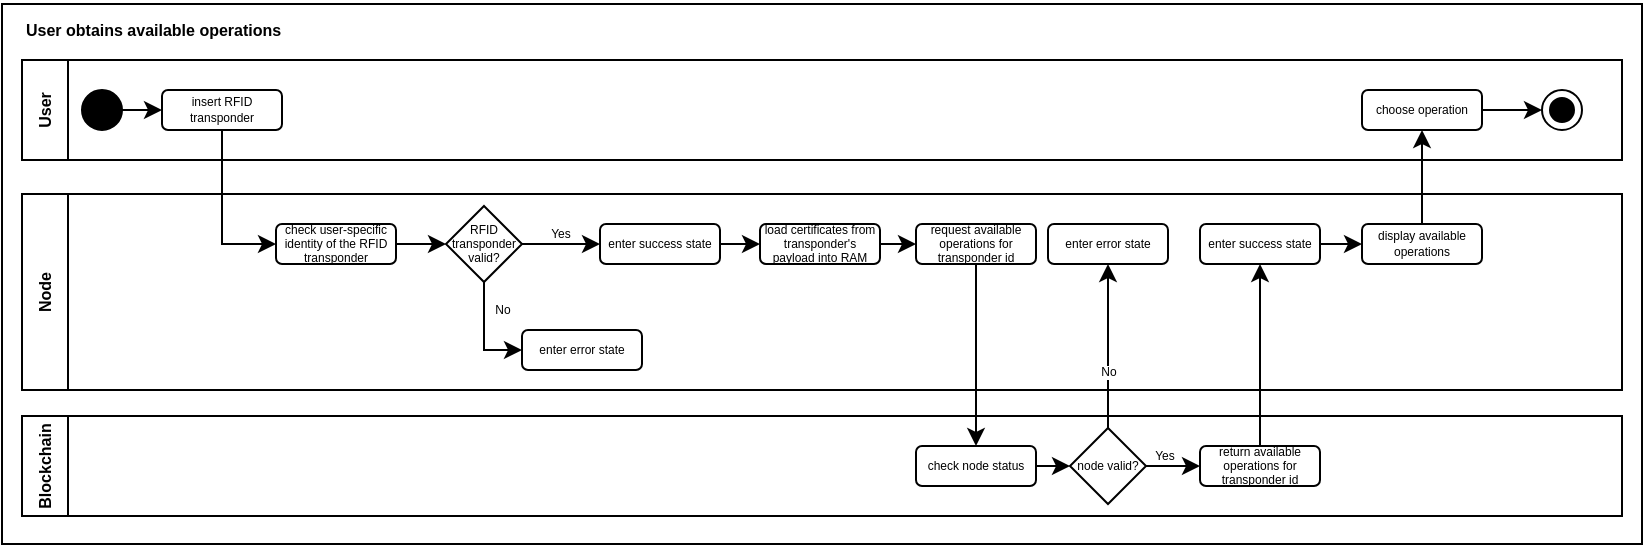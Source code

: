 <mxfile version="20.3.0" type="device"><diagram id="8X983Ffqi7RukWH1i5od" name="Page-1"><mxGraphModel dx="1982" dy="755" grid="1" gridSize="10" guides="1" tooltips="1" connect="1" arrows="1" fold="1" page="1" pageScale="1" pageWidth="827" pageHeight="1169" math="0" shadow="0"><root><mxCell id="0"/><mxCell id="1" parent="0"/><mxCell id="mlTJ3rgMk5ZtfcgxIwsT-1" value="" style="rounded=0;whiteSpace=wrap;html=1;" vertex="1" parent="1"><mxGeometry x="-790" y="70" width="820" height="270" as="geometry"/></mxCell><mxCell id="hsBxtO5wb3qLJHRqF10J-2" value="Node" style="swimlane;horizontal=0;fontSize=8;" parent="1" vertex="1"><mxGeometry x="-780" y="165" width="800" height="98" as="geometry"/></mxCell><mxCell id="xO2ZD5MCfN9mtrfg7OKM-12" style="edgeStyle=orthogonalEdgeStyle;rounded=0;orthogonalLoop=1;jettySize=auto;html=1;exitX=1;exitY=0.5;exitDx=0;exitDy=0;entryX=0;entryY=0.5;entryDx=0;entryDy=0;" parent="hsBxtO5wb3qLJHRqF10J-2" source="hsBxtO5wb3qLJHRqF10J-6" target="hsBxtO5wb3qLJHRqF10J-16" edge="1"><mxGeometry relative="1" as="geometry"/></mxCell><mxCell id="hsBxtO5wb3qLJHRqF10J-6" value="check user-specific identity of the RFID transponder" style="rounded=1;whiteSpace=wrap;html=1;fontSize=6;" parent="hsBxtO5wb3qLJHRqF10J-2" vertex="1"><mxGeometry x="127" y="15" width="60" height="20" as="geometry"/></mxCell><mxCell id="hsBxtO5wb3qLJHRqF10J-9" value="enter error state" style="rounded=1;whiteSpace=wrap;html=1;fontSize=6;" parent="hsBxtO5wb3qLJHRqF10J-2" vertex="1"><mxGeometry x="513" y="15" width="60" height="20" as="geometry"/></mxCell><mxCell id="hsBxtO5wb3qLJHRqF10J-10" style="edgeStyle=orthogonalEdgeStyle;rounded=0;orthogonalLoop=1;jettySize=auto;html=1;exitX=1;exitY=0.5;exitDx=0;exitDy=0;entryX=0;entryY=0.5;entryDx=0;entryDy=0;fontSize=6;fontColor=#000000;" parent="hsBxtO5wb3qLJHRqF10J-2" source="hsBxtO5wb3qLJHRqF10J-11" target="hsBxtO5wb3qLJHRqF10J-17" edge="1"><mxGeometry relative="1" as="geometry"/></mxCell><mxCell id="hsBxtO5wb3qLJHRqF10J-11" value="enter success state" style="rounded=1;whiteSpace=wrap;html=1;fontSize=6;" parent="hsBxtO5wb3qLJHRqF10J-2" vertex="1"><mxGeometry x="289" y="15" width="60" height="20" as="geometry"/></mxCell><mxCell id="xO2ZD5MCfN9mtrfg7OKM-20" style="edgeStyle=orthogonalEdgeStyle;rounded=0;orthogonalLoop=1;jettySize=auto;html=1;exitX=1;exitY=0.5;exitDx=0;exitDy=0;entryX=0;entryY=0.5;entryDx=0;entryDy=0;fontSize=6;" parent="hsBxtO5wb3qLJHRqF10J-2" source="hsBxtO5wb3qLJHRqF10J-12" target="xO2ZD5MCfN9mtrfg7OKM-19" edge="1"><mxGeometry relative="1" as="geometry"/></mxCell><mxCell id="hsBxtO5wb3qLJHRqF10J-12" value="enter success state" style="rounded=1;whiteSpace=wrap;html=1;fontSize=6;" parent="hsBxtO5wb3qLJHRqF10J-2" vertex="1"><mxGeometry x="589" y="15" width="60" height="20" as="geometry"/></mxCell><mxCell id="hsBxtO5wb3qLJHRqF10J-15" value="Yes" style="edgeStyle=orthogonalEdgeStyle;rounded=0;orthogonalLoop=1;jettySize=auto;html=1;exitX=1;exitY=0.5;exitDx=0;exitDy=0;fontSize=6;" parent="hsBxtO5wb3qLJHRqF10J-2" source="hsBxtO5wb3qLJHRqF10J-16" target="hsBxtO5wb3qLJHRqF10J-11" edge="1"><mxGeometry x="0.024" y="5" relative="1" as="geometry"><mxPoint as="offset"/></mxGeometry></mxCell><mxCell id="xO2ZD5MCfN9mtrfg7OKM-14" style="edgeStyle=orthogonalEdgeStyle;rounded=0;orthogonalLoop=1;jettySize=auto;html=1;exitX=0.5;exitY=1;exitDx=0;exitDy=0;entryX=0;entryY=0.5;entryDx=0;entryDy=0;" parent="hsBxtO5wb3qLJHRqF10J-2" source="hsBxtO5wb3qLJHRqF10J-16" target="xO2ZD5MCfN9mtrfg7OKM-13" edge="1"><mxGeometry relative="1" as="geometry"><Array as="points"><mxPoint x="231" y="78"/></Array></mxGeometry></mxCell><mxCell id="xO2ZD5MCfN9mtrfg7OKM-15" value="No" style="edgeLabel;html=1;align=center;verticalAlign=middle;resizable=0;points=[];fontSize=6;" parent="xO2ZD5MCfN9mtrfg7OKM-14" vertex="1" connectable="0"><mxGeometry x="-0.336" relative="1" as="geometry"><mxPoint x="9" y="-4" as="offset"/></mxGeometry></mxCell><mxCell id="hsBxtO5wb3qLJHRqF10J-16" value="RFID transponder valid?" style="rhombus;whiteSpace=wrap;html=1;fontSize=6;aspect=fixed;fontStyle=0" parent="hsBxtO5wb3qLJHRqF10J-2" vertex="1"><mxGeometry x="212" y="6" width="38" height="38" as="geometry"/></mxCell><mxCell id="xO2ZD5MCfN9mtrfg7OKM-17" style="edgeStyle=orthogonalEdgeStyle;rounded=0;orthogonalLoop=1;jettySize=auto;html=1;exitX=1;exitY=0.5;exitDx=0;exitDy=0;entryX=0;entryY=0.5;entryDx=0;entryDy=0;fontSize=6;" parent="hsBxtO5wb3qLJHRqF10J-2" source="hsBxtO5wb3qLJHRqF10J-17" target="xO2ZD5MCfN9mtrfg7OKM-16" edge="1"><mxGeometry relative="1" as="geometry"/></mxCell><mxCell id="hsBxtO5wb3qLJHRqF10J-17" value="load certificates from transponder's payload into RAM" style="rounded=1;whiteSpace=wrap;html=1;fontSize=6;" parent="hsBxtO5wb3qLJHRqF10J-2" vertex="1"><mxGeometry x="369" y="15" width="60" height="20" as="geometry"/></mxCell><mxCell id="xO2ZD5MCfN9mtrfg7OKM-13" value="enter error state" style="rounded=1;whiteSpace=wrap;html=1;fontSize=6;" parent="hsBxtO5wb3qLJHRqF10J-2" vertex="1"><mxGeometry x="250" y="68" width="60" height="20" as="geometry"/></mxCell><mxCell id="xO2ZD5MCfN9mtrfg7OKM-16" value="request available operations for transponder id" style="rounded=1;whiteSpace=wrap;html=1;fontSize=6;" parent="hsBxtO5wb3qLJHRqF10J-2" vertex="1"><mxGeometry x="447" y="15" width="60" height="20" as="geometry"/></mxCell><mxCell id="xO2ZD5MCfN9mtrfg7OKM-19" value="display available operations" style="rounded=1;whiteSpace=wrap;html=1;fontSize=6;" parent="hsBxtO5wb3qLJHRqF10J-2" vertex="1"><mxGeometry x="670" y="15" width="60" height="20" as="geometry"/></mxCell><mxCell id="hsBxtO5wb3qLJHRqF10J-22" value="Blockchain" style="swimlane;horizontal=0;fontSize=8;" parent="1" vertex="1"><mxGeometry x="-780" y="276" width="800" height="50" as="geometry"/></mxCell><mxCell id="hsBxtO5wb3qLJHRqF10J-23" style="edgeStyle=orthogonalEdgeStyle;rounded=0;orthogonalLoop=1;jettySize=auto;html=1;exitX=1;exitY=0.5;exitDx=0;exitDy=0;entryX=0;entryY=0.5;entryDx=0;entryDy=0;fontSize=6;" parent="hsBxtO5wb3qLJHRqF10J-22" source="hsBxtO5wb3qLJHRqF10J-24" target="hsBxtO5wb3qLJHRqF10J-27" edge="1"><mxGeometry relative="1" as="geometry"><mxPoint x="460" y="25" as="sourcePoint"/></mxGeometry></mxCell><mxCell id="hsBxtO5wb3qLJHRqF10J-24" value="check node status" style="rounded=1;whiteSpace=wrap;html=1;fontSize=6;" parent="hsBxtO5wb3qLJHRqF10J-22" vertex="1"><mxGeometry x="447" y="15" width="60" height="20" as="geometry"/></mxCell><mxCell id="hsBxtO5wb3qLJHRqF10J-25" style="edgeStyle=orthogonalEdgeStyle;rounded=0;orthogonalLoop=1;jettySize=auto;html=1;exitX=1;exitY=0.5;exitDx=0;exitDy=0;entryX=0;entryY=0.5;entryDx=0;entryDy=0;fontSize=6;" parent="hsBxtO5wb3qLJHRqF10J-22" source="hsBxtO5wb3qLJHRqF10J-27" target="hsBxtO5wb3qLJHRqF10J-28" edge="1"><mxGeometry relative="1" as="geometry"><mxPoint x="589" y="25" as="targetPoint"/></mxGeometry></mxCell><mxCell id="hsBxtO5wb3qLJHRqF10J-26" value="Yes" style="edgeLabel;html=1;align=center;verticalAlign=middle;resizable=0;points=[];fontSize=6;" parent="hsBxtO5wb3qLJHRqF10J-25" vertex="1" connectable="0"><mxGeometry x="-0.394" relative="1" as="geometry"><mxPoint x="1" y="-5" as="offset"/></mxGeometry></mxCell><mxCell id="hsBxtO5wb3qLJHRqF10J-27" value="node valid?" style="rhombus;whiteSpace=wrap;html=1;fontSize=6;aspect=fixed;" parent="hsBxtO5wb3qLJHRqF10J-22" vertex="1"><mxGeometry x="524" y="6" width="38" height="38" as="geometry"/></mxCell><mxCell id="hsBxtO5wb3qLJHRqF10J-28" value="return available operations for transponder id" style="rounded=1;whiteSpace=wrap;html=1;fontSize=6;" parent="hsBxtO5wb3qLJHRqF10J-22" vertex="1"><mxGeometry x="589" y="15" width="60" height="20" as="geometry"/></mxCell><mxCell id="hsBxtO5wb3qLJHRqF10J-29" value="User obtains available operations" style="text;html=1;strokeColor=none;fillColor=none;align=left;verticalAlign=middle;whiteSpace=wrap;rounded=0;fontSize=8;fontStyle=1" parent="1" vertex="1"><mxGeometry x="-780" y="68" width="230" height="30" as="geometry"/></mxCell><mxCell id="hsBxtO5wb3qLJHRqF10J-33" style="edgeStyle=orthogonalEdgeStyle;rounded=0;orthogonalLoop=1;jettySize=auto;html=1;exitX=0.5;exitY=0;exitDx=0;exitDy=0;entryX=0.5;entryY=1;entryDx=0;entryDy=0;fontSize=6;" parent="1" source="hsBxtO5wb3qLJHRqF10J-27" target="hsBxtO5wb3qLJHRqF10J-9" edge="1"><mxGeometry relative="1" as="geometry"/></mxCell><mxCell id="hsBxtO5wb3qLJHRqF10J-35" value="No" style="edgeLabel;html=1;align=center;verticalAlign=middle;resizable=0;points=[];fontSize=6;fontColor=#000000;" parent="hsBxtO5wb3qLJHRqF10J-33" vertex="1" connectable="0"><mxGeometry x="-0.308" relative="1" as="geometry"><mxPoint as="offset"/></mxGeometry></mxCell><mxCell id="hsBxtO5wb3qLJHRqF10J-36" style="edgeStyle=orthogonalEdgeStyle;rounded=0;orthogonalLoop=1;jettySize=auto;html=1;exitX=0.5;exitY=0;exitDx=0;exitDy=0;entryX=0.5;entryY=1;entryDx=0;entryDy=0;fontSize=6;" parent="1" source="hsBxtO5wb3qLJHRqF10J-28" target="hsBxtO5wb3qLJHRqF10J-12" edge="1"><mxGeometry relative="1" as="geometry"/></mxCell><mxCell id="xO2ZD5MCfN9mtrfg7OKM-2" value="User" style="swimlane;horizontal=0;fontSize=8;" parent="1" vertex="1"><mxGeometry x="-780" y="98" width="800" height="50" as="geometry"/></mxCell><mxCell id="xO2ZD5MCfN9mtrfg7OKM-9" value="insert RFID transponder" style="rounded=1;whiteSpace=wrap;html=1;fontSize=6;" parent="xO2ZD5MCfN9mtrfg7OKM-2" vertex="1"><mxGeometry x="70" y="15" width="60" height="20" as="geometry"/></mxCell><mxCell id="xO2ZD5MCfN9mtrfg7OKM-10" style="edgeStyle=orthogonalEdgeStyle;rounded=0;orthogonalLoop=1;jettySize=auto;html=1;exitX=1;exitY=0.5;exitDx=0;exitDy=0;entryX=0;entryY=0.5;entryDx=0;entryDy=0;" parent="xO2ZD5MCfN9mtrfg7OKM-2" source="hsBxtO5wb3qLJHRqF10J-4" target="xO2ZD5MCfN9mtrfg7OKM-9" edge="1"><mxGeometry relative="1" as="geometry"/></mxCell><mxCell id="hsBxtO5wb3qLJHRqF10J-4" value="" style="ellipse;whiteSpace=wrap;html=1;aspect=fixed;fontSize=8;fillColor=#000000;" parent="xO2ZD5MCfN9mtrfg7OKM-2" vertex="1"><mxGeometry x="30" y="15" width="20" height="20" as="geometry"/></mxCell><mxCell id="xO2ZD5MCfN9mtrfg7OKM-23" style="edgeStyle=orthogonalEdgeStyle;rounded=0;orthogonalLoop=1;jettySize=auto;html=1;exitX=1;exitY=0.5;exitDx=0;exitDy=0;entryX=0;entryY=0.5;entryDx=0;entryDy=0;fontSize=6;" parent="xO2ZD5MCfN9mtrfg7OKM-2" source="xO2ZD5MCfN9mtrfg7OKM-21" target="hsBxtO5wb3qLJHRqF10J-19" edge="1"><mxGeometry relative="1" as="geometry"/></mxCell><mxCell id="xO2ZD5MCfN9mtrfg7OKM-21" value="choose operation" style="rounded=1;whiteSpace=wrap;html=1;fontSize=6;" parent="xO2ZD5MCfN9mtrfg7OKM-2" vertex="1"><mxGeometry x="670" y="15" width="60" height="20" as="geometry"/></mxCell><mxCell id="hsBxtO5wb3qLJHRqF10J-19" value="" style="ellipse;html=1;shape=endState;fillColor=#000000;strokeColor=#000000;fontSize=10;" parent="xO2ZD5MCfN9mtrfg7OKM-2" vertex="1"><mxGeometry x="760" y="15" width="20" height="20" as="geometry"/></mxCell><mxCell id="xO2ZD5MCfN9mtrfg7OKM-11" style="edgeStyle=orthogonalEdgeStyle;rounded=0;orthogonalLoop=1;jettySize=auto;html=1;exitX=0.5;exitY=1;exitDx=0;exitDy=0;entryX=0;entryY=0.5;entryDx=0;entryDy=0;" parent="1" source="xO2ZD5MCfN9mtrfg7OKM-9" target="hsBxtO5wb3qLJHRqF10J-6" edge="1"><mxGeometry relative="1" as="geometry"/></mxCell><mxCell id="xO2ZD5MCfN9mtrfg7OKM-18" style="edgeStyle=orthogonalEdgeStyle;rounded=0;orthogonalLoop=1;jettySize=auto;html=1;exitX=0.5;exitY=1;exitDx=0;exitDy=0;entryX=0.5;entryY=0;entryDx=0;entryDy=0;fontSize=6;" parent="1" source="xO2ZD5MCfN9mtrfg7OKM-16" target="hsBxtO5wb3qLJHRqF10J-24" edge="1"><mxGeometry relative="1" as="geometry"/></mxCell><mxCell id="xO2ZD5MCfN9mtrfg7OKM-22" style="edgeStyle=orthogonalEdgeStyle;rounded=0;orthogonalLoop=1;jettySize=auto;html=1;exitX=0.5;exitY=0;exitDx=0;exitDy=0;entryX=0.5;entryY=1;entryDx=0;entryDy=0;fontSize=6;" parent="1" source="xO2ZD5MCfN9mtrfg7OKM-19" target="xO2ZD5MCfN9mtrfg7OKM-21" edge="1"><mxGeometry relative="1" as="geometry"/></mxCell></root></mxGraphModel></diagram></mxfile>